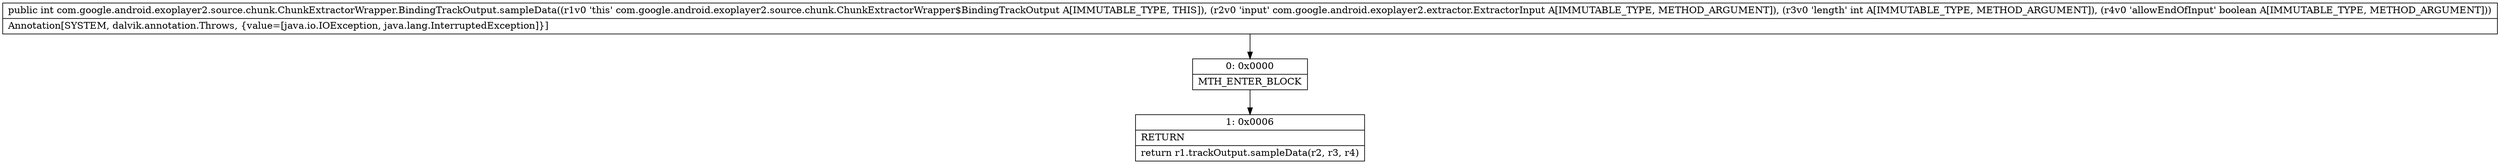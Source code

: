 digraph "CFG forcom.google.android.exoplayer2.source.chunk.ChunkExtractorWrapper.BindingTrackOutput.sampleData(Lcom\/google\/android\/exoplayer2\/extractor\/ExtractorInput;IZ)I" {
Node_0 [shape=record,label="{0\:\ 0x0000|MTH_ENTER_BLOCK\l}"];
Node_1 [shape=record,label="{1\:\ 0x0006|RETURN\l|return r1.trackOutput.sampleData(r2, r3, r4)\l}"];
MethodNode[shape=record,label="{public int com.google.android.exoplayer2.source.chunk.ChunkExtractorWrapper.BindingTrackOutput.sampleData((r1v0 'this' com.google.android.exoplayer2.source.chunk.ChunkExtractorWrapper$BindingTrackOutput A[IMMUTABLE_TYPE, THIS]), (r2v0 'input' com.google.android.exoplayer2.extractor.ExtractorInput A[IMMUTABLE_TYPE, METHOD_ARGUMENT]), (r3v0 'length' int A[IMMUTABLE_TYPE, METHOD_ARGUMENT]), (r4v0 'allowEndOfInput' boolean A[IMMUTABLE_TYPE, METHOD_ARGUMENT]))  | Annotation[SYSTEM, dalvik.annotation.Throws, \{value=[java.io.IOException, java.lang.InterruptedException]\}]\l}"];
MethodNode -> Node_0;
Node_0 -> Node_1;
}

